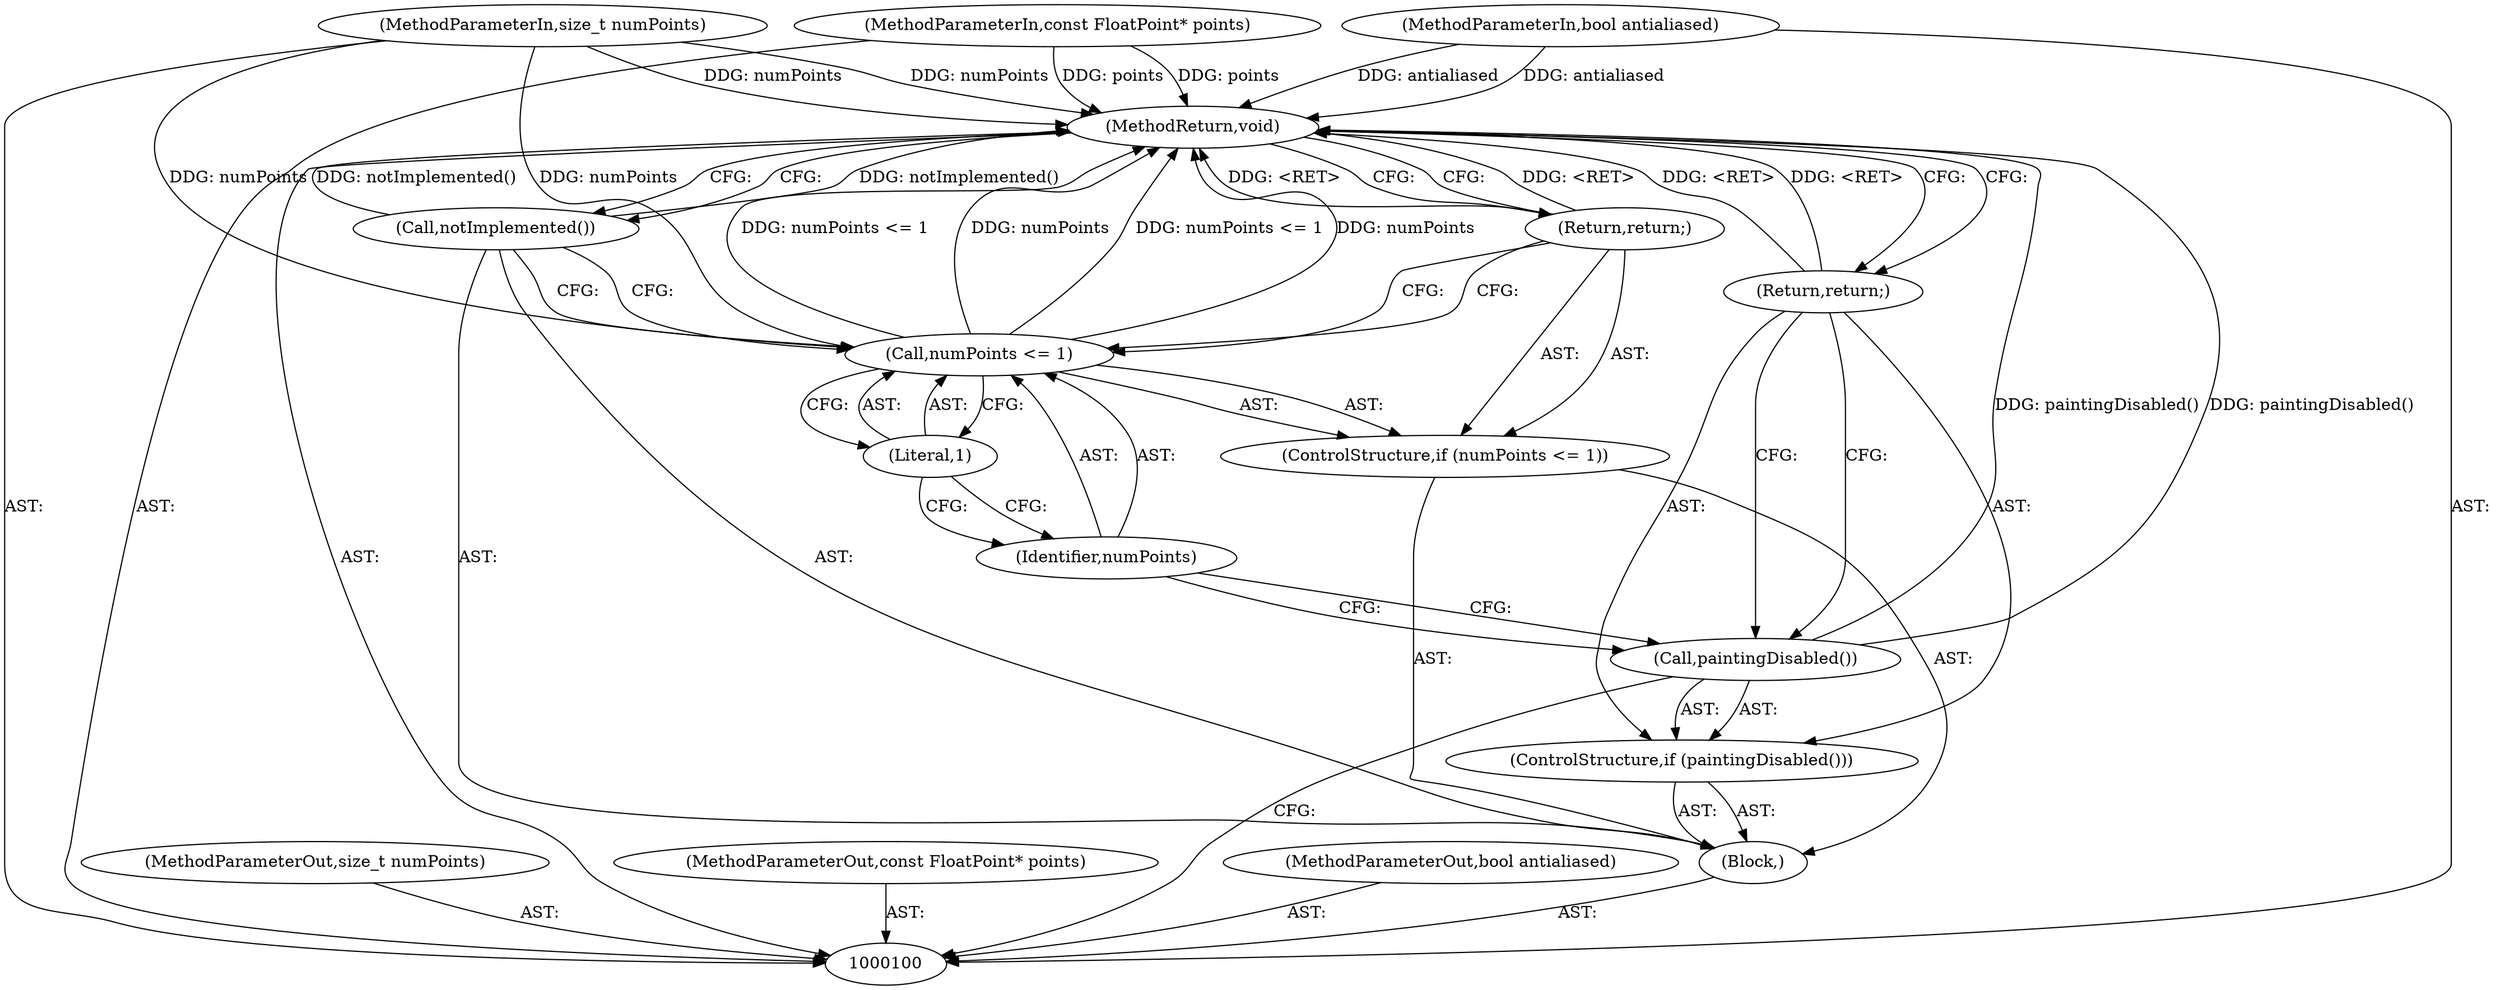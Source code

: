 digraph "0_Chrome_adb3498ca0b69561d8c6b60bab641de4b0e37dbf_1" {
"1000114" [label="(MethodReturn,void)"];
"1000101" [label="(MethodParameterIn,size_t numPoints)"];
"1000132" [label="(MethodParameterOut,size_t numPoints)"];
"1000102" [label="(MethodParameterIn,const FloatPoint* points)"];
"1000133" [label="(MethodParameterOut,const FloatPoint* points)"];
"1000103" [label="(MethodParameterIn,bool antialiased)"];
"1000134" [label="(MethodParameterOut,bool antialiased)"];
"1000104" [label="(Block,)"];
"1000105" [label="(ControlStructure,if (paintingDisabled()))"];
"1000106" [label="(Call,paintingDisabled())"];
"1000107" [label="(Return,return;)"];
"1000111" [label="(Literal,1)"];
"1000108" [label="(ControlStructure,if (numPoints <= 1))"];
"1000109" [label="(Call,numPoints <= 1)"];
"1000110" [label="(Identifier,numPoints)"];
"1000112" [label="(Return,return;)"];
"1000113" [label="(Call,notImplemented())"];
"1000114" -> "1000100"  [label="AST: "];
"1000114" -> "1000107"  [label="CFG: "];
"1000114" -> "1000112"  [label="CFG: "];
"1000114" -> "1000113"  [label="CFG: "];
"1000112" -> "1000114"  [label="DDG: <RET>"];
"1000103" -> "1000114"  [label="DDG: antialiased"];
"1000102" -> "1000114"  [label="DDG: points"];
"1000113" -> "1000114"  [label="DDG: notImplemented()"];
"1000101" -> "1000114"  [label="DDG: numPoints"];
"1000109" -> "1000114"  [label="DDG: numPoints"];
"1000109" -> "1000114"  [label="DDG: numPoints <= 1"];
"1000106" -> "1000114"  [label="DDG: paintingDisabled()"];
"1000107" -> "1000114"  [label="DDG: <RET>"];
"1000101" -> "1000100"  [label="AST: "];
"1000101" -> "1000114"  [label="DDG: numPoints"];
"1000101" -> "1000109"  [label="DDG: numPoints"];
"1000132" -> "1000100"  [label="AST: "];
"1000102" -> "1000100"  [label="AST: "];
"1000102" -> "1000114"  [label="DDG: points"];
"1000133" -> "1000100"  [label="AST: "];
"1000103" -> "1000100"  [label="AST: "];
"1000103" -> "1000114"  [label="DDG: antialiased"];
"1000134" -> "1000100"  [label="AST: "];
"1000104" -> "1000100"  [label="AST: "];
"1000105" -> "1000104"  [label="AST: "];
"1000108" -> "1000104"  [label="AST: "];
"1000113" -> "1000104"  [label="AST: "];
"1000105" -> "1000104"  [label="AST: "];
"1000106" -> "1000105"  [label="AST: "];
"1000107" -> "1000105"  [label="AST: "];
"1000106" -> "1000105"  [label="AST: "];
"1000106" -> "1000100"  [label="CFG: "];
"1000107" -> "1000106"  [label="CFG: "];
"1000110" -> "1000106"  [label="CFG: "];
"1000106" -> "1000114"  [label="DDG: paintingDisabled()"];
"1000107" -> "1000105"  [label="AST: "];
"1000107" -> "1000106"  [label="CFG: "];
"1000114" -> "1000107"  [label="CFG: "];
"1000107" -> "1000114"  [label="DDG: <RET>"];
"1000111" -> "1000109"  [label="AST: "];
"1000111" -> "1000110"  [label="CFG: "];
"1000109" -> "1000111"  [label="CFG: "];
"1000108" -> "1000104"  [label="AST: "];
"1000109" -> "1000108"  [label="AST: "];
"1000112" -> "1000108"  [label="AST: "];
"1000109" -> "1000108"  [label="AST: "];
"1000109" -> "1000111"  [label="CFG: "];
"1000110" -> "1000109"  [label="AST: "];
"1000111" -> "1000109"  [label="AST: "];
"1000112" -> "1000109"  [label="CFG: "];
"1000113" -> "1000109"  [label="CFG: "];
"1000109" -> "1000114"  [label="DDG: numPoints"];
"1000109" -> "1000114"  [label="DDG: numPoints <= 1"];
"1000101" -> "1000109"  [label="DDG: numPoints"];
"1000110" -> "1000109"  [label="AST: "];
"1000110" -> "1000106"  [label="CFG: "];
"1000111" -> "1000110"  [label="CFG: "];
"1000112" -> "1000108"  [label="AST: "];
"1000112" -> "1000109"  [label="CFG: "];
"1000114" -> "1000112"  [label="CFG: "];
"1000112" -> "1000114"  [label="DDG: <RET>"];
"1000113" -> "1000104"  [label="AST: "];
"1000113" -> "1000109"  [label="CFG: "];
"1000114" -> "1000113"  [label="CFG: "];
"1000113" -> "1000114"  [label="DDG: notImplemented()"];
}
